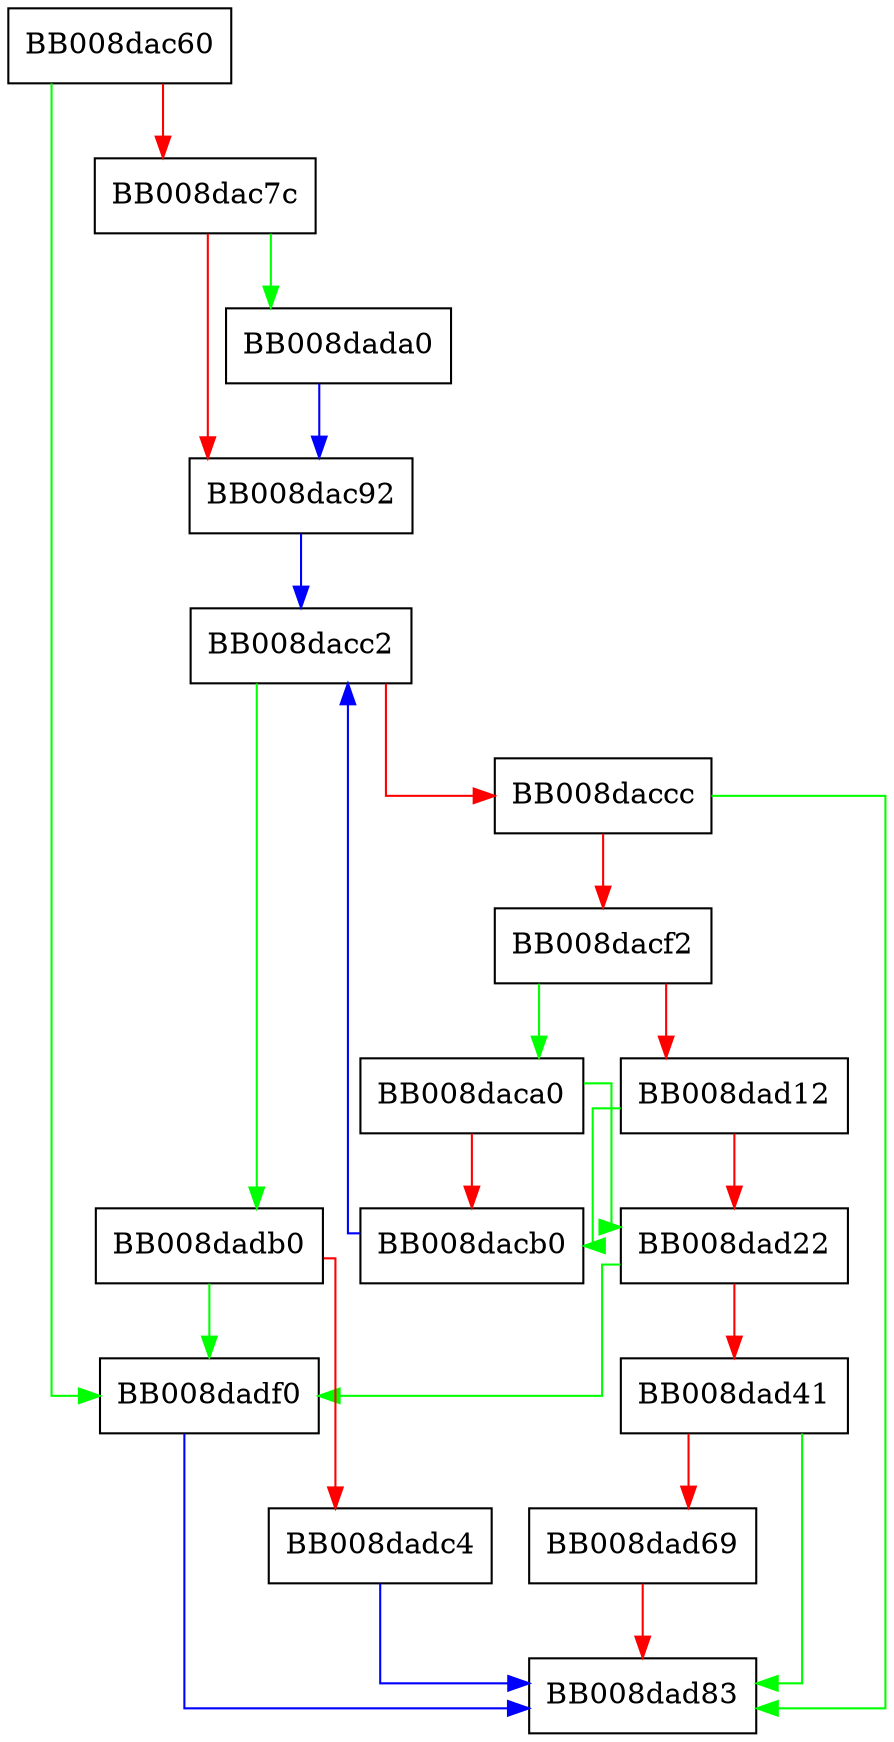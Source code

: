 digraph tsearch {
  node [shape="box"];
  graph [splines=ortho];
  BB008dac60 -> BB008dadf0 [color="green"];
  BB008dac60 -> BB008dac7c [color="red"];
  BB008dac7c -> BB008dada0 [color="green"];
  BB008dac7c -> BB008dac92 [color="red"];
  BB008dac92 -> BB008dacc2 [color="blue"];
  BB008daca0 -> BB008dad22 [color="green"];
  BB008daca0 -> BB008dacb0 [color="red"];
  BB008dacb0 -> BB008dacc2 [color="blue"];
  BB008dacc2 -> BB008dadb0 [color="green"];
  BB008dacc2 -> BB008daccc [color="red"];
  BB008daccc -> BB008dad83 [color="green"];
  BB008daccc -> BB008dacf2 [color="red"];
  BB008dacf2 -> BB008daca0 [color="green"];
  BB008dacf2 -> BB008dad12 [color="red"];
  BB008dad12 -> BB008dacb0 [color="green"];
  BB008dad12 -> BB008dad22 [color="red"];
  BB008dad22 -> BB008dadf0 [color="green"];
  BB008dad22 -> BB008dad41 [color="red"];
  BB008dad41 -> BB008dad83 [color="green"];
  BB008dad41 -> BB008dad69 [color="red"];
  BB008dad69 -> BB008dad83 [color="red"];
  BB008dada0 -> BB008dac92 [color="blue"];
  BB008dadb0 -> BB008dadf0 [color="green"];
  BB008dadb0 -> BB008dadc4 [color="red"];
  BB008dadc4 -> BB008dad83 [color="blue"];
  BB008dadf0 -> BB008dad83 [color="blue"];
}